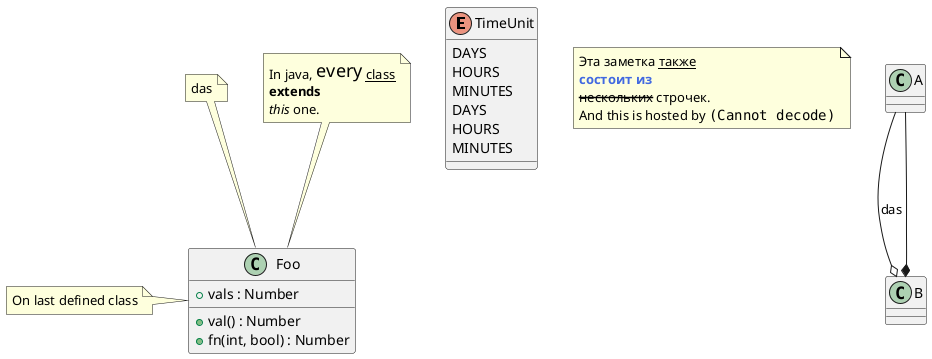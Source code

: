 @startuml

enum TimeUnit {
  DAYS
  HOURS
  MINUTES
}

class Foo{
  +vals : Number
  +val() : Number
  +fn(int, bool) : Number
}
note left: On last defined class

enum TimeUnit {
  DAYS
  HOURS
  MINUTES
}

note top of Foo : das

note top of Foo
  In java, <size:18>every</size> <u>class</u>
  <b>extends</b>
  <i>this</i> one.
end note

note as N1
  Эта заметка <u>также</u>
  <b><color:royalBlue>состоит из</color>
  <s>нескольких</s> строчек.
  And this is hosted by <img:sourceforge.jpg>
end note

A --o B : das
A --* B

@enduml
